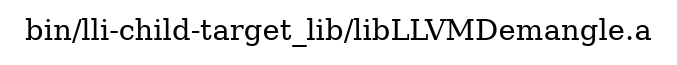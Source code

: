 digraph "bin/lli-child-target_lib/libLLVMDemangle.a" {
	label="bin/lli-child-target_lib/libLLVMDemangle.a";
	rankdir=LR;

}
